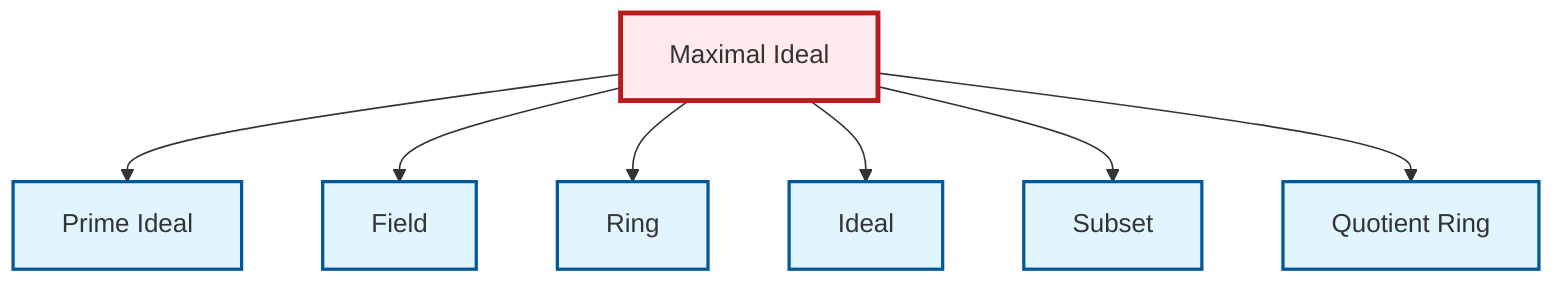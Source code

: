 graph TD
    classDef definition fill:#e1f5fe,stroke:#01579b,stroke-width:2px
    classDef theorem fill:#f3e5f5,stroke:#4a148c,stroke-width:2px
    classDef axiom fill:#fff3e0,stroke:#e65100,stroke-width:2px
    classDef example fill:#e8f5e9,stroke:#1b5e20,stroke-width:2px
    classDef current fill:#ffebee,stroke:#b71c1c,stroke-width:3px
    def-ring["Ring"]:::definition
    def-field["Field"]:::definition
    def-subset["Subset"]:::definition
    def-quotient-ring["Quotient Ring"]:::definition
    def-maximal-ideal["Maximal Ideal"]:::definition
    def-prime-ideal["Prime Ideal"]:::definition
    def-ideal["Ideal"]:::definition
    def-maximal-ideal --> def-prime-ideal
    def-maximal-ideal --> def-field
    def-maximal-ideal --> def-ring
    def-maximal-ideal --> def-ideal
    def-maximal-ideal --> def-subset
    def-maximal-ideal --> def-quotient-ring
    class def-maximal-ideal current